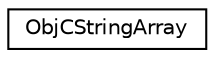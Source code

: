 digraph "Graphical Class Hierarchy"
{
  edge [fontname="Helvetica",fontsize="10",labelfontname="Helvetica",labelfontsize="10"];
  node [fontname="Helvetica",fontsize="10",shape=record];
  rankdir="LR";
  Node1 [label="ObjCStringArray",height=0.2,width=0.4,color="black", fillcolor="white", style="filled",URL="$class_obj_c_string_array.html"];
}
